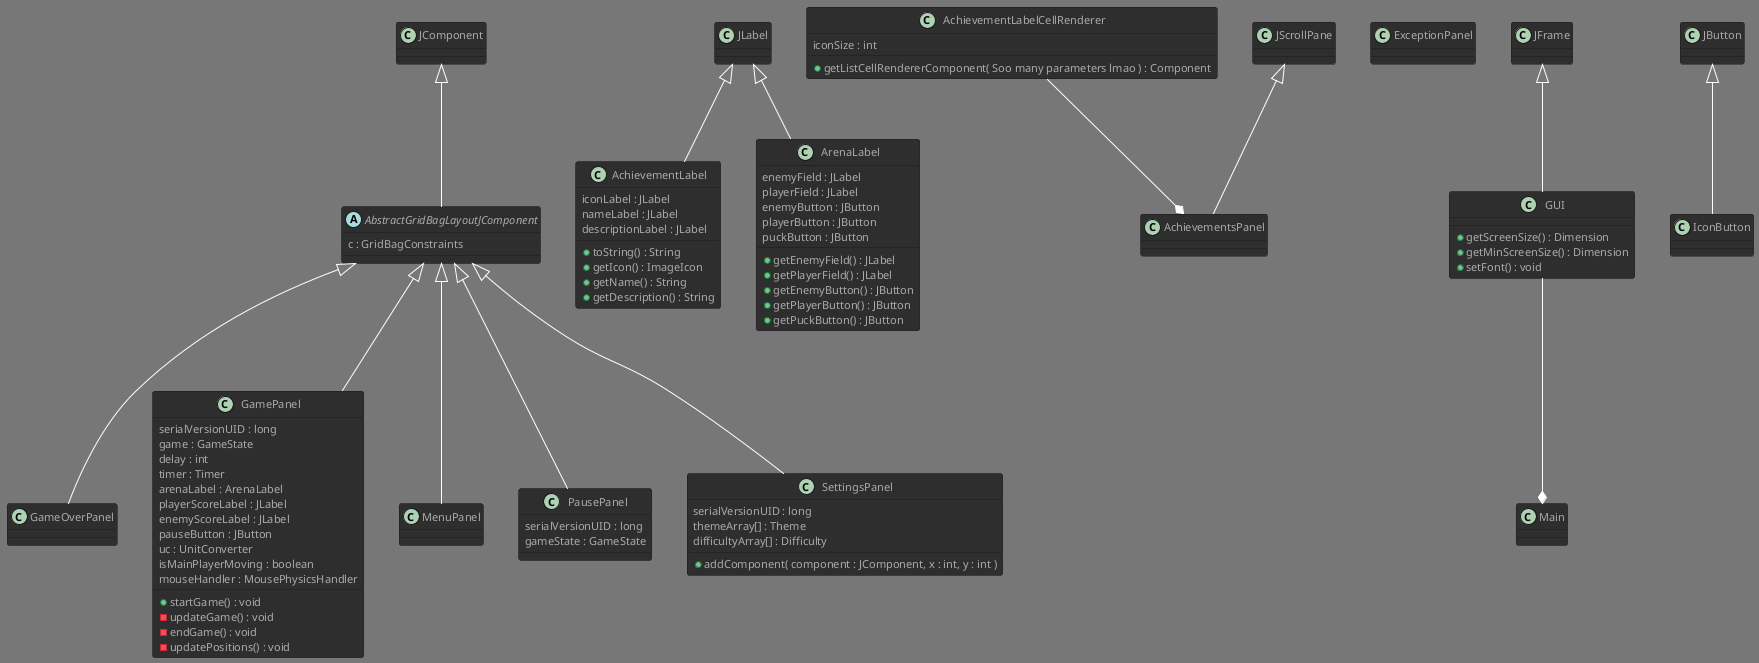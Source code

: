 @startuml All-GUI
!theme reddress-darkgreen

abstract class AbstractGridBagLayoutJComponent {
    c : GridBagConstraints
}

class AchievementLabel {
    iconLabel : JLabel
    nameLabel : JLabel
    descriptionLabel : JLabel

    + toString() : String
    + getIcon() : ImageIcon
    + getName() : String
    + getDescription() : String
}

class AchievementsPanel {
}

class AchievementLabelCellRenderer {
    iconSize : int
    
    + getListCellRendererComponent( Soo many parameters lmao ) : Component
}

class ArenaLabel {
    enemyField : JLabel
    playerField : JLabel
    enemyButton : JButton
    playerButton : JButton
    puckButton : JButton

    + getEnemyField() : JLabel
    + getPlayerField() : JLabel
    + getEnemyButton() : JButton
    + getPlayerButton() : JButton
    + getPuckButton() : JButton
}

class ExceptionPanel {
}

class GameOverPanel {
}

class GamePanel {
    serialVersionUID : long
    game : GameState
    delay : int
    timer : Timer
    arenaLabel : ArenaLabel
    playerScoreLabel : JLabel
    enemyScoreLabel : JLabel
    pauseButton : JButton
    uc : UnitConverter
    isMainPlayerMoving : boolean
    mouseHandler : MousePhysicsHandler

    + startGame() : void
    - updateGame() : void
    - endGame() : void
    - updatePositions() : void
}

class GUI {
    + getScreenSize() : Dimension
    + getMinScreenSize() : Dimension
    + setFont() : void
}

class IconButton {
}

class Main {
}

class MenuPanel {
}

class PausePanel {
    serialVersionUID : long
    gameState : GameState
}

class SettingsPanel {
    serialVersionUID : long
    themeArray[] : Theme
    difficultyArray[] : Difficulty

    + addComponent( component : JComponent, x : int, y : int )
}

abstract class AbstractGridBagLayoutJComponent extends JComponent
class AchievementLabel extends JLabel
class AchievementsPanel extends JScrollPane
AchievementLabelCellRenderer --* AchievementsPanel
class ArenaLabel extends JLabel
class GameOverPanel extends AbstractGridBagLayoutJComponent
class GamePanel extends AbstractGridBagLayoutJComponent
class GUI extends JFrame
class IconButton extends JButton
GUI --* Main
class MenuPanel extends AbstractGridBagLayoutJComponent
class PausePanel extends AbstractGridBagLayoutJComponent
class SettingsPanel extends AbstractGridBagLayoutJComponent

@enduml

@startuml All-Logics-interfaces
!theme reddress-darkgreen

interface Achievement {
    + getIcon() : ImageIcon
    + getName() : String
    + getDescr() : String
    + getCondition() : Predicate<GameState>
    + isUnlocked( gameState : GameState ) : boolean
}

interface AchievementLogics {
    + addAchievement( achievement : Achievement ) : void
    + addAchievements( achievements : List<Achievement> ) : void
    + getAchievements() : List<Achievement>
}

interface AchievementLogicsFactory {
    + baseAchievements() : AchievementLogics
    + fromList( achievements : List<Achievement> ) ; AchievementLogics
}

interface Arena {
}

interface EnemyPlayer {
    + setNextMove( gameState : GameState ) : void
    + getDifficulty() : Difficulty
}

interface GameObject {
    + update() : void
}

interface GameObjectWithPhysics {
    + getStartingPosition() : Vec2
}

interface GameState {
    savePath : Path

    + getArena() : Arena
    + getMainPlayer() : MainPlayer
    + getEnemyPlayer() : EnemyPlayer
    + getWinner() : Optional<Player>
    + isGameOver() : boolean
    + getPuck() : Puck
    + getMaxScore() : Integer
    + save() : void
    + load( game : GameState ) : void
}

interface MainPlayer {
}

interface Player {
    + getName() : String
    + getScore() : Integer
    + setScore( score : Integer ) : void
    + scorePoint() : void
}

interface Puck {
    + center( arena : Arena ) : void
    + moveToPlayer( arena : Arena, player : Player ) : void
}

interface Arena extends GameObjectWithPhysics
interface Arena extends ArenaBody
interface EnemyPlayer extends Player
interface GameObject extends Serializable
interface GameObjectWithPhysics extends GameObject
interface GameObjectWithPhysics extends RigidBody
interface GameState extends GameObject
interface MainPlayer extends Player
interface Player extends GameObjectWithPhysics
interface Player extends PlayerBody
interface Puck extends GameObjectWithPhysics
interface Puck extends PuckBody

/'
From here start the physics interfaces
'/

interface ArenaBody {
    + getWidth() : float
    + getHeight() : float
    + getGoalWidth() : float
}

interface Physics2D {
    + update() : void
    + getWorld() : World
    + addRigidBody( rigidBody : RigidBody ) : void
    + resetWorld() : void
    + deleteAllBodies() : void
}

interface PlayerBody {
    + getRadius() : float
}

interface PuckBody {
    + getNextPos() : Vec2
    + getRadius() : float
}

interface RigidBody {
    + getBody() : Body
    + getPosition() : Vec2
    + setPosition( pos : Vec2 ) : void
    + resetBodyPos() : void
}

interface ArenaBody extends RigidBody
interface PlayerBody extends RigidBody
interface PuckBody extends RigidBody

@enduml

@startuml All-Logics
!theme reddress-darkgreen

interface Achievement {
    + getIcon() : ImageIcon
    + getName() : String
    + getDescr() : String
    + getCondition() : Predicate<GameState>
    + isUnlocked( gameState : GameState ) : boolean
}

interface AchievementLogics {
    + addAchievement( achievement : Achievement ) : void
    + addAchievements( achievements : List<Achievement> ) : void
    + getAchievements() : List<Achievement>
}

interface AchievementLogicsFactory {
    + baseAchievements() : AchievementLogics
    + fromList( achievements : List<Achievement> ) ; AchievementLogics
}

interface Arena {
}

interface EnemyPlayer {
    + setNextMove( gameState : GameState ) : void
    + getDifficulty() : Difficulty
}

interface GameObject {
    + update() : void
}

interface GameObjectWithPhysics {
    + getStartingPosition() : Vec2
}

interface GameState {
    savePath : Path

    + getArena() : Arena
    + getMainPlayer() : MainPlayer
    + getEnemyPlayer() : EnemyPlayer
    + getWinner() : Optional<Player>
    + isGameOver() : boolean
    + getPuck() : Puck
    + getMaxScore() : Integer
    + save() : void
    + load( game : GameState ) : void
}

interface MainPlayer {
}

interface Player {
    + getName() : String
    + getScore() : Integer
    + setScore( score : Integer ) : void
    + scorePoint() : void
}

interface Puck {
    + center( arena : Arena ) : void
    + moveToPlayer( arena : Arena, player : Player ) : void
}

interface Arena extends GameObjectWithPhysics
interface Arena extends ArenaBody
interface EnemyPlayer extends Player
interface GameObject extends Serializable
interface GameObjectWithPhysics extends GameObject
interface GameObjectWithPhysics extends RigidBody
interface GameState extends GameObject
interface MainPlayer extends Player
interface Player extends GameObjectWithPhysics
interface Player extends PlayerBody
interface Puck extends GameObjectWithPhysics
interface Puck extends PuckBody

/'
From here start the physics interfaces
'/

interface ArenaBody {
    + getWidth() : float
    + getHeight() : float
    + getGoalWidth() : float
}

interface Physics2D {
    + update() : void
    + getWorld() : World
    + addRigidBody( rigidBody : RigidBody ) : void
    + resetWorld() : void
    + deleteAllBodies() : void
}

interface PlayerBody {
    + getRadius() : float
}

interface PuckBody {
    + getNextPos() : Vec2
    + getRadius() : float
}

interface RigidBody {
    + getBody() : Body
    + getPosition() : Vec2
    + setPosition( pos : Vec2 ) : void
    + resetBodyPos() : void
}

interface ArenaBody extends RigidBody
interface PlayerBody extends RigidBody
interface PuckBody extends RigidBody

/'
From here start the classes
'/

abstract class AbstractPlayer {
    body : PlayerBody
    name : String
    radius : float
    startingPosition : Vec2
    score : Integer

    + getName() : String
    + getScore() : Integer
    + setScore( score : Integer ) : void
    + scorePoint() : void
    + getRadius() : float
    + getBody() : Body
    + getPosition() : Vec2
    + setPosition( pos : Vec2 ) : void
    + getStartingPosition() : Vec2
    + resetBodyPos() : void
}

class AchievementImpl {
    icon : ImageIcon
    name : String
    description : String
    condition : Predicate<GameState>

    + getIcon() : ImageIcon
    + getName() : String
    + getDescr() : String
    + getCondition() : Predicate<GameState>
    + isUnlocked( gamestate : GameState ) : boolean
}

class AchievementLogicsFactoryImpl {
    + fromList() : AchievementLogics
}

class AchievementLogicsImpl {
    + addAchievement( achievement : Achievement ) : void
    + addAchievements( achievements : List<Achievement> ) : void
    + getAchievements() : List<Achievement>
}

class ArenaImpl {
    body : ArenaBody
    width : float
    height : float
    goalWidth : float

    + update() : void
    + getWidth() : float
    + getHeight() : float
    + getGoalWidth() : float
    + getBody() : Body
    + getPosition() : Vec2
    + setPosition( pos : Vec2 ) : void
    + getStartingPosition() : Vec2
    + resetBodyPos() : void
}

enum Difficulty {
    DUMB : gameState GameState -> Vec2
    EASY : gameState GameState -> Vec2
    NORMAL : gameState GameState -> Vec2
    movingStrategy : Function<GameState, Vec2>

    + getMovingStrategy() : Function<GameState, Vec2>
}

class EnemyPlayerImpl {
    difficulty : Difficulty
    nextMove : Vec2

    + getDifficulty() : Difficulty
    + setNextMove( gameState : GameState ) : void
    + update() : void
}

class GameStateBuilder {
    gamePhysics : Physics2D
    mainPlayer : MainPlayer
    enemyPlayer : EnemyPlayer
    puck : Puck
    arena : Arena
    maxScore : Integer

    + setPhysics( physics : Physics2D ) : GameStateBuilder
    + setArena( arena : Arena ) : GameStateBuilder
    + setMainPlayer( mainPlayer : MainPlayer ) : GameStateBuilder
    + setEnemyPlayer( enemyPlayer : EnemyPlayer ) : GameStateBuilder
    + setPuck( puck : Puck ) : GameStateBuilder
    + setMaxScore( maxScore : int ) : GameStateBuilder
    + build() : GameState
}

class GameStateImpl {
    gamePhysics : Physics2D
    mainPlayer : MainPlayer
    enemyPlayer : EnemyPlayer
    puck : Puck
    arena : Arena
    maxScore : Integer
    winner : Optional<Player>
    isGameOver : boolean

    + getArena() : Arena
    + getMainPlayer() : MainPlayer
    + getEnemyPlayer() : EnemyPlayer
    + getWinner() : Optional<Player>
    + isGameOver() : boolean
    + getPuck() : Puck
    + getMaxScore() : Integer
    + update() : void
    + updateWinner() : boolean
    + updateScore() : boolean
    + save() : void
    + load( savedGame : GameState ) : void
}

class MainPlayerImpl {
    + update() : void
}

class PuckImpl {
    body : PuckBody
    radius : float
    startingPosition : Vec2

    + update() : void
    + getRadius() : float
    + center( arena : Arena ) : void
    + moveToPlayer( arena : Arena , player : Player ) : void
    + getNextPos() : Vec2
    + getBody() : Body
    + getPosition() : Vec2
    + setPosition( pos : Vec2 ) : void
    + getStartingPosition() : Vec2
    + resetBodyPos() : void
}

class Settings {
    path : Path
    username : String
    theme : Theme
    maxScore : Integer
    difficulty : Difficulty

    + getUsername() : String
    + setUsername( username : String ) : void
    + getTheme() : Theme
    + setTheme( theme : Theme ) : void
    + getMaxScore() : Integer
    + setMaxScore( maxScore : Integer ) : void
    + getDifficulty() : Difficulty
    + setDifficulty( difficulty : Difficulty ) : void
    + load() : Settings
    + save() : void
}

enum Theme {
    DEFAULT
    RED
    GREEN
    BLUE
    BLACK
    color : Color

    + getColor() : Color
}

abstract class AbstractPlayer implements Player
class AchievementImpl implements Achievement
class AchievementLogicsFactoryImpl implements AchievementLogicsFactory
class AchievementLogicsImpl implements AchievementLogics
class ArenaImpl implements Arena
class EnemyPlayerImpl extends AbstractPlayer
class EnemyPlayerImpl implements EnemyPlayer
class GameStateImpl implements GameState
class MainPlayerImpl extends AbstractPlayer
class MainPlayerImpl implements MainPlayer
class PuckImpl implements Puck

@enduml